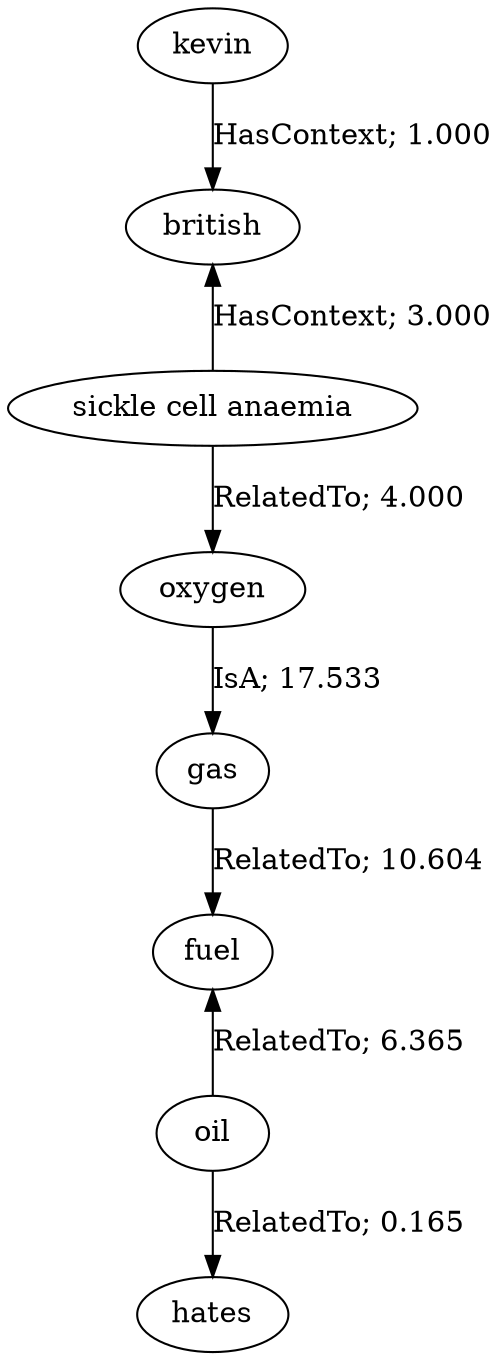 // The path the concepts from "kevin" to "hates".Path Length: 7; Weight Sum: 42.666882372689145; Average Weight: 6.0952689103841635
digraph "7_a---kevin-hates---PLen7_WSum42.667_WAvg6.095" {
	0 [label=kevin]
	1 [label=british]
	2 [label="sickle cell anaemia"]
	3 [label=oxygen]
	4 [label=gas]
	5 [label=fuel]
	6 [label=oil]
	7 [label=hates]
	0 -> 1 [label="HasContext; 1.000" dir=forward weight=1.000]
	1 -> 2 [label="HasContext; 3.000" dir=back weight=3.000]
	2 -> 3 [label="RelatedTo; 4.000" dir=forward weight=4.000]
	3 -> 4 [label="IsA; 17.533" dir=forward weight=17.533]
	4 -> 5 [label="RelatedTo; 10.604" dir=forward weight=10.604]
	5 -> 6 [label="RelatedTo; 6.365" dir=back weight=6.365]
	6 -> 7 [label="RelatedTo; 0.165" dir=forward weight=0.165]
}
